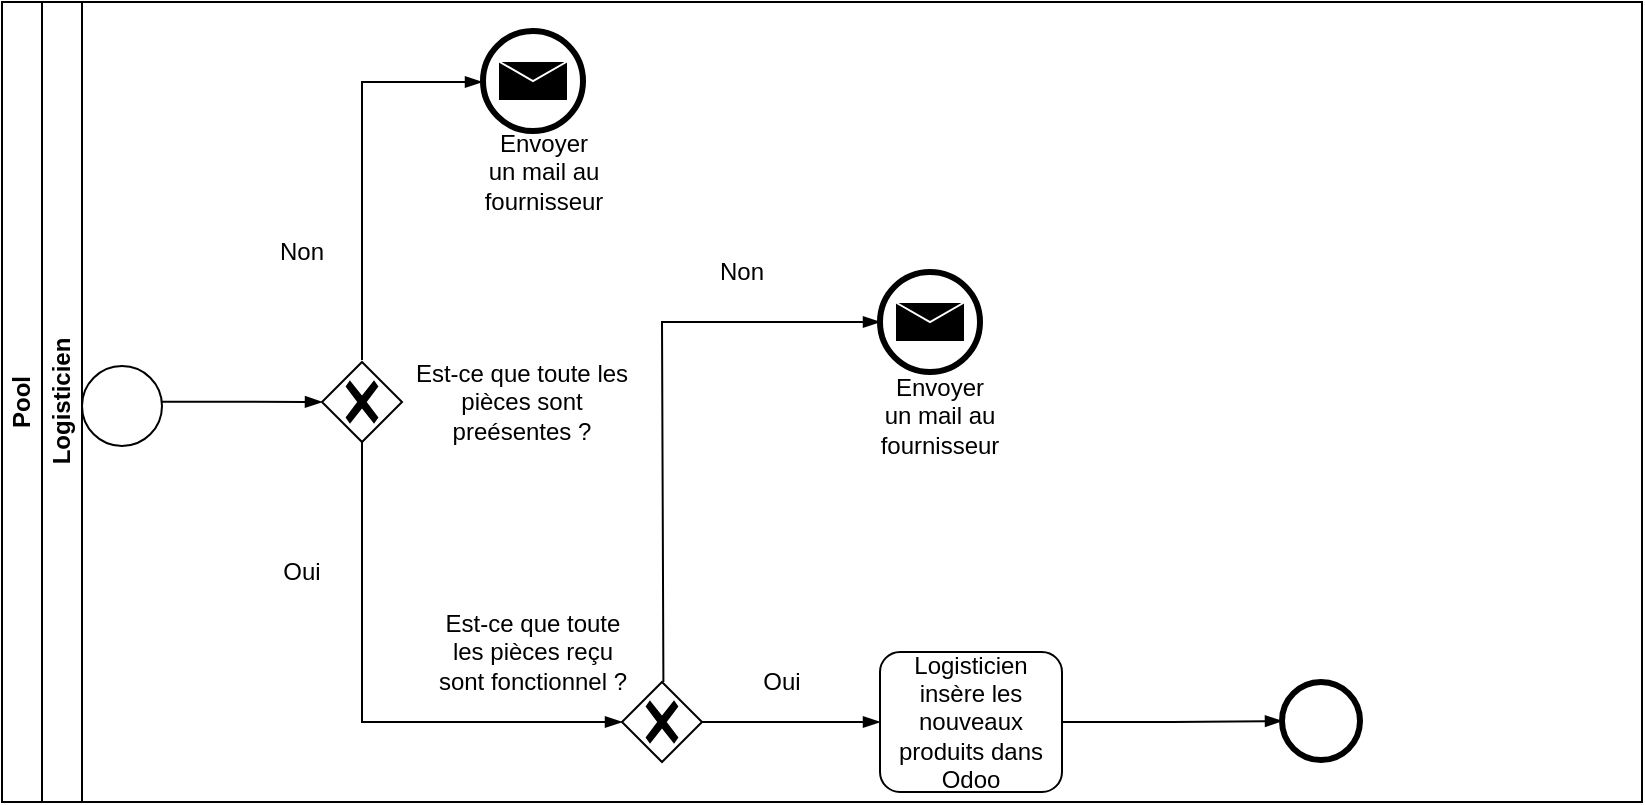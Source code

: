 <mxfile version="22.1.8" type="github">
  <diagram name="Page-1" id="M5fkA0NTCuxxpWrqIJnD">
    <mxGraphModel dx="1434" dy="780" grid="1" gridSize="10" guides="1" tooltips="1" connect="1" arrows="1" fold="1" page="1" pageScale="1" pageWidth="827" pageHeight="1169" math="0" shadow="0">
      <root>
        <mxCell id="0" />
        <mxCell id="1" parent="0" />
        <mxCell id="ydcdsmG6oSax_6Ukrgsq-1" value="Pool" style="swimlane;html=1;childLayout=stackLayout;resizeParent=1;resizeParentMax=0;horizontal=0;startSize=20;horizontalStack=0;whiteSpace=wrap;" parent="1" vertex="1">
          <mxGeometry width="820" height="400" as="geometry" />
        </mxCell>
        <mxCell id="ydcdsmG6oSax_6Ukrgsq-2" value="Logisticien" style="swimlane;html=1;startSize=20;horizontal=0;" parent="ydcdsmG6oSax_6Ukrgsq-1" vertex="1">
          <mxGeometry x="20" width="800" height="400" as="geometry" />
        </mxCell>
        <mxCell id="p9-ZJcgVU1PTTY-aC_kq-15" value="" style="points=[[0.145,0.145,0],[0.5,0,0],[0.855,0.145,0],[1,0.5,0],[0.855,0.855,0],[0.5,1,0],[0.145,0.855,0],[0,0.5,0]];shape=mxgraph.bpmn.event;html=1;verticalLabelPosition=bottom;labelBackgroundColor=#ffffff;verticalAlign=top;align=center;perimeter=ellipsePerimeter;outlineConnect=0;aspect=fixed;outline=standard;symbol=general;" vertex="1" parent="ydcdsmG6oSax_6Ukrgsq-2">
          <mxGeometry x="20" y="182" width="40" height="40" as="geometry" />
        </mxCell>
        <mxCell id="p9-ZJcgVU1PTTY-aC_kq-23" value="" style="points=[[0.25,0.25,0],[0.5,0,0],[0.75,0.25,0],[1,0.5,0],[0.75,0.75,0],[0.5,1,0],[0.25,0.75,0],[0,0.5,0]];shape=mxgraph.bpmn.gateway2;html=1;verticalLabelPosition=bottom;labelBackgroundColor=#ffffff;verticalAlign=top;align=center;perimeter=rhombusPerimeter;outlineConnect=0;outline=none;symbol=none;gwType=exclusive;" vertex="1" parent="ydcdsmG6oSax_6Ukrgsq-2">
          <mxGeometry x="140" y="180" width="40" height="40" as="geometry" />
        </mxCell>
        <mxCell id="p9-ZJcgVU1PTTY-aC_kq-24" value="" style="edgeStyle=elbowEdgeStyle;fontSize=12;html=1;endArrow=blockThin;endFill=1;rounded=0;entryX=0;entryY=0.5;entryDx=0;entryDy=0;entryPerimeter=0;" edge="1" parent="ydcdsmG6oSax_6Ukrgsq-2" target="p9-ZJcgVU1PTTY-aC_kq-23">
          <mxGeometry width="160" relative="1" as="geometry">
            <mxPoint x="60" y="199.83" as="sourcePoint" />
            <mxPoint x="120" y="200" as="targetPoint" />
          </mxGeometry>
        </mxCell>
        <mxCell id="p9-ZJcgVU1PTTY-aC_kq-27" value="" style="edgeStyle=elbowEdgeStyle;fontSize=12;html=1;endArrow=blockThin;endFill=1;rounded=0;" edge="1" parent="ydcdsmG6oSax_6Ukrgsq-2">
          <mxGeometry width="160" relative="1" as="geometry">
            <mxPoint x="200" y="80" as="sourcePoint" />
            <mxPoint x="200" y="80" as="targetPoint" />
          </mxGeometry>
        </mxCell>
        <mxCell id="p9-ZJcgVU1PTTY-aC_kq-72" value="" style="edgeStyle=elbowEdgeStyle;fontSize=12;html=1;endArrow=blockThin;endFill=1;rounded=0;" edge="1" parent="ydcdsmG6oSax_6Ukrgsq-2">
          <mxGeometry width="160" relative="1" as="geometry">
            <mxPoint x="160" y="220" as="sourcePoint" />
            <mxPoint x="290" y="360" as="targetPoint" />
            <Array as="points">
              <mxPoint x="160" y="270" />
            </Array>
          </mxGeometry>
        </mxCell>
        <mxCell id="p9-ZJcgVU1PTTY-aC_kq-73" value="" style="edgeStyle=elbowEdgeStyle;fontSize=12;html=1;endArrow=blockThin;endFill=1;rounded=0;" edge="1" parent="ydcdsmG6oSax_6Ukrgsq-2">
          <mxGeometry width="160" relative="1" as="geometry">
            <mxPoint x="160" y="179" as="sourcePoint" />
            <mxPoint x="220" y="40" as="targetPoint" />
            <Array as="points">
              <mxPoint x="160" y="80" />
            </Array>
          </mxGeometry>
        </mxCell>
        <mxCell id="p9-ZJcgVU1PTTY-aC_kq-60" value="" style="points=[[0.25,0.25,0],[0.5,0,0],[0.75,0.25,0],[1,0.5,0],[0.75,0.75,0],[0.5,1,0],[0.25,0.75,0],[0,0.5,0]];shape=mxgraph.bpmn.gateway2;html=1;verticalLabelPosition=bottom;labelBackgroundColor=#ffffff;verticalAlign=top;align=center;perimeter=rhombusPerimeter;outlineConnect=0;outline=none;symbol=none;gwType=exclusive;" vertex="1" parent="ydcdsmG6oSax_6Ukrgsq-2">
          <mxGeometry x="290" y="340" width="40" height="40" as="geometry" />
        </mxCell>
        <mxCell id="p9-ZJcgVU1PTTY-aC_kq-70" value="Logisticien insère les nouveaux produits dans Odoo" style="points=[[0.25,0,0],[0.5,0,0],[0.75,0,0],[1,0.25,0],[1,0.5,0],[1,0.75,0],[0.75,1,0],[0.5,1,0],[0.25,1,0],[0,0.75,0],[0,0.5,0],[0,0.25,0]];shape=mxgraph.bpmn.task;whiteSpace=wrap;rectStyle=rounded;size=10;html=1;container=1;expand=0;collapsible=0;taskMarker=abstract;" vertex="1" parent="ydcdsmG6oSax_6Ukrgsq-2">
          <mxGeometry x="419" y="325" width="91" height="70" as="geometry" />
        </mxCell>
        <mxCell id="p9-ZJcgVU1PTTY-aC_kq-78" value="Est-ce que toute les pièces sont preésentes ?" style="text;html=1;strokeColor=none;fillColor=none;align=center;verticalAlign=middle;whiteSpace=wrap;rounded=0;" vertex="1" parent="ydcdsmG6oSax_6Ukrgsq-2">
          <mxGeometry x="180" y="185" width="120" height="30" as="geometry" />
        </mxCell>
        <mxCell id="p9-ZJcgVU1PTTY-aC_kq-79" value="Non" style="text;html=1;strokeColor=none;fillColor=none;align=center;verticalAlign=middle;whiteSpace=wrap;rounded=0;" vertex="1" parent="ydcdsmG6oSax_6Ukrgsq-2">
          <mxGeometry x="100" y="110" width="60" height="30" as="geometry" />
        </mxCell>
        <mxCell id="p9-ZJcgVU1PTTY-aC_kq-80" value="Oui" style="text;html=1;strokeColor=none;fillColor=none;align=center;verticalAlign=middle;whiteSpace=wrap;rounded=0;" vertex="1" parent="ydcdsmG6oSax_6Ukrgsq-2">
          <mxGeometry x="100" y="270" width="60" height="30" as="geometry" />
        </mxCell>
        <mxCell id="p9-ZJcgVU1PTTY-aC_kq-81" value="" style="edgeStyle=elbowEdgeStyle;fontSize=12;html=1;endArrow=blockThin;endFill=1;rounded=0;entryX=0;entryY=0.5;entryDx=0;entryDy=0;entryPerimeter=0;exitX=1;exitY=0.5;exitDx=0;exitDy=0;exitPerimeter=0;" edge="1" parent="ydcdsmG6oSax_6Ukrgsq-2" source="p9-ZJcgVU1PTTY-aC_kq-60" target="p9-ZJcgVU1PTTY-aC_kq-70">
          <mxGeometry width="160" relative="1" as="geometry">
            <mxPoint x="344" y="160" as="sourcePoint" />
            <mxPoint x="410" y="160" as="targetPoint" />
          </mxGeometry>
        </mxCell>
        <mxCell id="p9-ZJcgVU1PTTY-aC_kq-83" value="" style="edgeStyle=elbowEdgeStyle;fontSize=12;html=1;endArrow=blockThin;endFill=1;rounded=0;entryX=0;entryY=0.5;entryDx=0;entryDy=0;entryPerimeter=0;" edge="1" parent="ydcdsmG6oSax_6Ukrgsq-2" target="p9-ZJcgVU1PTTY-aC_kq-91">
          <mxGeometry width="160" relative="1" as="geometry">
            <mxPoint x="310.7" y="340" as="sourcePoint" />
            <mxPoint x="401" y="160" as="targetPoint" />
            <Array as="points">
              <mxPoint x="310" y="280" />
            </Array>
          </mxGeometry>
        </mxCell>
        <mxCell id="p9-ZJcgVU1PTTY-aC_kq-84" value="Est-ce que toute les pièces reçu sont fonctionnel ?" style="text;html=1;strokeColor=none;fillColor=none;align=center;verticalAlign=middle;whiteSpace=wrap;rounded=0;" vertex="1" parent="ydcdsmG6oSax_6Ukrgsq-2">
          <mxGeometry x="195" y="310" width="101" height="30" as="geometry" />
        </mxCell>
        <mxCell id="p9-ZJcgVU1PTTY-aC_kq-86" value="Non" style="text;html=1;strokeColor=none;fillColor=none;align=center;verticalAlign=middle;whiteSpace=wrap;rounded=0;" vertex="1" parent="ydcdsmG6oSax_6Ukrgsq-2">
          <mxGeometry x="320" y="120" width="60" height="30" as="geometry" />
        </mxCell>
        <mxCell id="p9-ZJcgVU1PTTY-aC_kq-87" value="" style="edgeStyle=elbowEdgeStyle;fontSize=12;html=1;endArrow=blockThin;endFill=1;rounded=0;entryX=0;entryY=0.5;entryDx=0;entryDy=0;entryPerimeter=0;" edge="1" parent="ydcdsmG6oSax_6Ukrgsq-2" target="p9-ZJcgVU1PTTY-aC_kq-88">
          <mxGeometry width="160" relative="1" as="geometry">
            <mxPoint x="510" y="360" as="sourcePoint" />
            <mxPoint x="610" y="360" as="targetPoint" />
          </mxGeometry>
        </mxCell>
        <mxCell id="p9-ZJcgVU1PTTY-aC_kq-88" value="" style="points=[[0.145,0.145,0],[0.5,0,0],[0.855,0.145,0],[1,0.5,0],[0.855,0.855,0],[0.5,1,0],[0.145,0.855,0],[0,0.5,0]];shape=mxgraph.bpmn.event;html=1;verticalLabelPosition=bottom;labelBackgroundColor=#ffffff;verticalAlign=top;align=center;perimeter=ellipsePerimeter;outlineConnect=0;aspect=fixed;outline=end;symbol=terminate2;" vertex="1" parent="ydcdsmG6oSax_6Ukrgsq-2">
          <mxGeometry x="620" y="340" width="39" height="39" as="geometry" />
        </mxCell>
        <mxCell id="p9-ZJcgVU1PTTY-aC_kq-89" value="" style="points=[[0.145,0.145,0],[0.5,0,0],[0.855,0.145,0],[1,0.5,0],[0.855,0.855,0],[0.5,1,0],[0.145,0.855,0],[0,0.5,0]];shape=mxgraph.bpmn.event;html=1;verticalLabelPosition=bottom;labelBackgroundColor=#ffffff;verticalAlign=top;align=center;perimeter=ellipsePerimeter;outlineConnect=0;aspect=fixed;outline=end;symbol=message;" vertex="1" parent="ydcdsmG6oSax_6Ukrgsq-2">
          <mxGeometry x="220.5" y="14.5" width="50" height="50" as="geometry" />
        </mxCell>
        <mxCell id="p9-ZJcgVU1PTTY-aC_kq-90" value="Oui" style="text;html=1;strokeColor=none;fillColor=none;align=center;verticalAlign=middle;whiteSpace=wrap;rounded=0;" vertex="1" parent="ydcdsmG6oSax_6Ukrgsq-2">
          <mxGeometry x="340" y="325" width="60" height="30" as="geometry" />
        </mxCell>
        <mxCell id="p9-ZJcgVU1PTTY-aC_kq-91" value="" style="points=[[0.145,0.145,0],[0.5,0,0],[0.855,0.145,0],[1,0.5,0],[0.855,0.855,0],[0.5,1,0],[0.145,0.855,0],[0,0.5,0]];shape=mxgraph.bpmn.event;html=1;verticalLabelPosition=bottom;labelBackgroundColor=#ffffff;verticalAlign=top;align=center;perimeter=ellipsePerimeter;outlineConnect=0;aspect=fixed;outline=end;symbol=message;" vertex="1" parent="ydcdsmG6oSax_6Ukrgsq-2">
          <mxGeometry x="419" y="135" width="50" height="50" as="geometry" />
        </mxCell>
        <mxCell id="p9-ZJcgVU1PTTY-aC_kq-92" value="Envoyer un mail au fournisseur" style="text;html=1;strokeColor=none;fillColor=none;align=center;verticalAlign=middle;whiteSpace=wrap;rounded=0;" vertex="1" parent="ydcdsmG6oSax_6Ukrgsq-2">
          <mxGeometry x="221" y="70" width="60" height="30" as="geometry" />
        </mxCell>
        <mxCell id="p9-ZJcgVU1PTTY-aC_kq-93" value="Envoyer un mail au fournisseur" style="text;html=1;strokeColor=none;fillColor=none;align=center;verticalAlign=middle;whiteSpace=wrap;rounded=0;" vertex="1" parent="ydcdsmG6oSax_6Ukrgsq-2">
          <mxGeometry x="419" y="192" width="60" height="30" as="geometry" />
        </mxCell>
      </root>
    </mxGraphModel>
  </diagram>
</mxfile>
